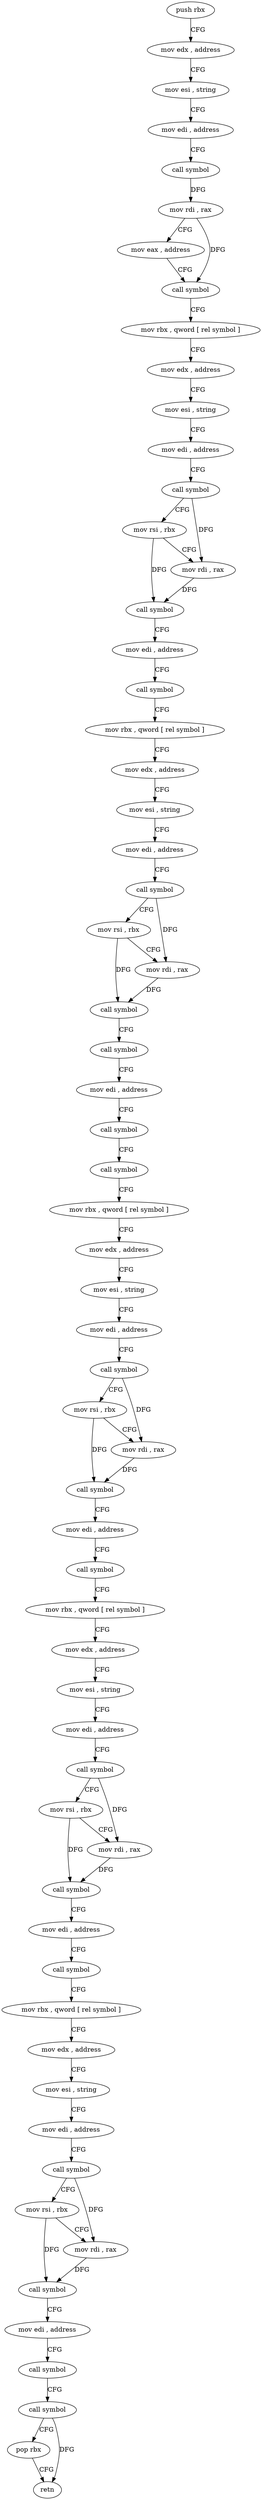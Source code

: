 digraph "func" {
"4216881" [label = "push rbx" ]
"4216882" [label = "mov edx , address" ]
"4216887" [label = "mov esi , string" ]
"4216892" [label = "mov edi , address" ]
"4216897" [label = "call symbol" ]
"4216902" [label = "mov rdi , rax" ]
"4216905" [label = "mov eax , address" ]
"4216910" [label = "call symbol" ]
"4216915" [label = "mov rbx , qword [ rel symbol ]" ]
"4216922" [label = "mov edx , address" ]
"4216927" [label = "mov esi , string" ]
"4216932" [label = "mov edi , address" ]
"4216937" [label = "call symbol" ]
"4216942" [label = "mov rsi , rbx" ]
"4216945" [label = "mov rdi , rax" ]
"4216948" [label = "call symbol" ]
"4216953" [label = "mov edi , address" ]
"4216958" [label = "call symbol" ]
"4216963" [label = "mov rbx , qword [ rel symbol ]" ]
"4216970" [label = "mov edx , address" ]
"4216975" [label = "mov esi , string" ]
"4216980" [label = "mov edi , address" ]
"4216985" [label = "call symbol" ]
"4216990" [label = "mov rsi , rbx" ]
"4216993" [label = "mov rdi , rax" ]
"4216996" [label = "call symbol" ]
"4217001" [label = "call symbol" ]
"4217006" [label = "mov edi , address" ]
"4217011" [label = "call symbol" ]
"4217016" [label = "call symbol" ]
"4217021" [label = "mov rbx , qword [ rel symbol ]" ]
"4217028" [label = "mov edx , address" ]
"4217033" [label = "mov esi , string" ]
"4217038" [label = "mov edi , address" ]
"4217043" [label = "call symbol" ]
"4217048" [label = "mov rsi , rbx" ]
"4217051" [label = "mov rdi , rax" ]
"4217054" [label = "call symbol" ]
"4217059" [label = "mov edi , address" ]
"4217064" [label = "call symbol" ]
"4217069" [label = "mov rbx , qword [ rel symbol ]" ]
"4217076" [label = "mov edx , address" ]
"4217081" [label = "mov esi , string" ]
"4217086" [label = "mov edi , address" ]
"4217091" [label = "call symbol" ]
"4217096" [label = "mov rsi , rbx" ]
"4217099" [label = "mov rdi , rax" ]
"4217102" [label = "call symbol" ]
"4217107" [label = "mov edi , address" ]
"4217112" [label = "call symbol" ]
"4217117" [label = "mov rbx , qword [ rel symbol ]" ]
"4217124" [label = "mov edx , address" ]
"4217129" [label = "mov esi , string" ]
"4217134" [label = "mov edi , address" ]
"4217139" [label = "call symbol" ]
"4217144" [label = "mov rsi , rbx" ]
"4217147" [label = "mov rdi , rax" ]
"4217150" [label = "call symbol" ]
"4217155" [label = "mov edi , address" ]
"4217160" [label = "call symbol" ]
"4217165" [label = "call symbol" ]
"4217170" [label = "pop rbx" ]
"4217171" [label = "retn" ]
"4216881" -> "4216882" [ label = "CFG" ]
"4216882" -> "4216887" [ label = "CFG" ]
"4216887" -> "4216892" [ label = "CFG" ]
"4216892" -> "4216897" [ label = "CFG" ]
"4216897" -> "4216902" [ label = "DFG" ]
"4216902" -> "4216905" [ label = "CFG" ]
"4216902" -> "4216910" [ label = "DFG" ]
"4216905" -> "4216910" [ label = "CFG" ]
"4216910" -> "4216915" [ label = "CFG" ]
"4216915" -> "4216922" [ label = "CFG" ]
"4216922" -> "4216927" [ label = "CFG" ]
"4216927" -> "4216932" [ label = "CFG" ]
"4216932" -> "4216937" [ label = "CFG" ]
"4216937" -> "4216942" [ label = "CFG" ]
"4216937" -> "4216945" [ label = "DFG" ]
"4216942" -> "4216945" [ label = "CFG" ]
"4216942" -> "4216948" [ label = "DFG" ]
"4216945" -> "4216948" [ label = "DFG" ]
"4216948" -> "4216953" [ label = "CFG" ]
"4216953" -> "4216958" [ label = "CFG" ]
"4216958" -> "4216963" [ label = "CFG" ]
"4216963" -> "4216970" [ label = "CFG" ]
"4216970" -> "4216975" [ label = "CFG" ]
"4216975" -> "4216980" [ label = "CFG" ]
"4216980" -> "4216985" [ label = "CFG" ]
"4216985" -> "4216990" [ label = "CFG" ]
"4216985" -> "4216993" [ label = "DFG" ]
"4216990" -> "4216993" [ label = "CFG" ]
"4216990" -> "4216996" [ label = "DFG" ]
"4216993" -> "4216996" [ label = "DFG" ]
"4216996" -> "4217001" [ label = "CFG" ]
"4217001" -> "4217006" [ label = "CFG" ]
"4217006" -> "4217011" [ label = "CFG" ]
"4217011" -> "4217016" [ label = "CFG" ]
"4217016" -> "4217021" [ label = "CFG" ]
"4217021" -> "4217028" [ label = "CFG" ]
"4217028" -> "4217033" [ label = "CFG" ]
"4217033" -> "4217038" [ label = "CFG" ]
"4217038" -> "4217043" [ label = "CFG" ]
"4217043" -> "4217048" [ label = "CFG" ]
"4217043" -> "4217051" [ label = "DFG" ]
"4217048" -> "4217051" [ label = "CFG" ]
"4217048" -> "4217054" [ label = "DFG" ]
"4217051" -> "4217054" [ label = "DFG" ]
"4217054" -> "4217059" [ label = "CFG" ]
"4217059" -> "4217064" [ label = "CFG" ]
"4217064" -> "4217069" [ label = "CFG" ]
"4217069" -> "4217076" [ label = "CFG" ]
"4217076" -> "4217081" [ label = "CFG" ]
"4217081" -> "4217086" [ label = "CFG" ]
"4217086" -> "4217091" [ label = "CFG" ]
"4217091" -> "4217096" [ label = "CFG" ]
"4217091" -> "4217099" [ label = "DFG" ]
"4217096" -> "4217099" [ label = "CFG" ]
"4217096" -> "4217102" [ label = "DFG" ]
"4217099" -> "4217102" [ label = "DFG" ]
"4217102" -> "4217107" [ label = "CFG" ]
"4217107" -> "4217112" [ label = "CFG" ]
"4217112" -> "4217117" [ label = "CFG" ]
"4217117" -> "4217124" [ label = "CFG" ]
"4217124" -> "4217129" [ label = "CFG" ]
"4217129" -> "4217134" [ label = "CFG" ]
"4217134" -> "4217139" [ label = "CFG" ]
"4217139" -> "4217144" [ label = "CFG" ]
"4217139" -> "4217147" [ label = "DFG" ]
"4217144" -> "4217147" [ label = "CFG" ]
"4217144" -> "4217150" [ label = "DFG" ]
"4217147" -> "4217150" [ label = "DFG" ]
"4217150" -> "4217155" [ label = "CFG" ]
"4217155" -> "4217160" [ label = "CFG" ]
"4217160" -> "4217165" [ label = "CFG" ]
"4217165" -> "4217170" [ label = "CFG" ]
"4217165" -> "4217171" [ label = "DFG" ]
"4217170" -> "4217171" [ label = "CFG" ]
}

